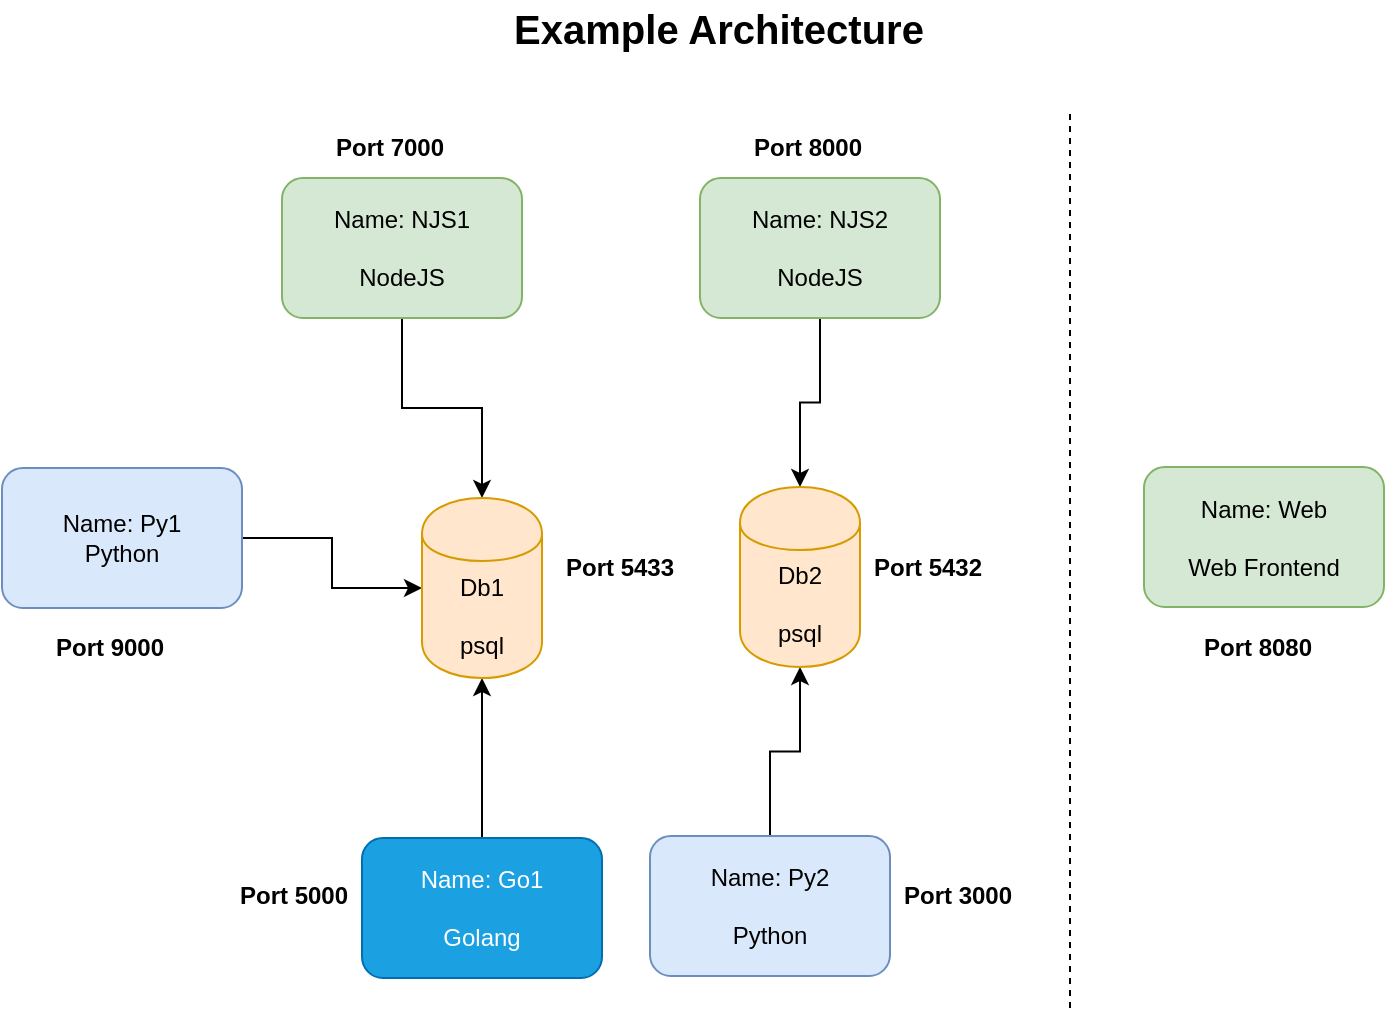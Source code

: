 <mxfile version="10.5.5" type="device"><diagram id="nauaSYXp1gsy5ivYwOJk" name="Page-1"><mxGraphModel dx="918" dy="555" grid="1" gridSize="10" guides="1" tooltips="1" connect="1" arrows="1" fold="1" page="1" pageScale="1" pageWidth="850" pageHeight="1100" math="0" shadow="0"><root><mxCell id="0"/><mxCell id="1" parent="0"/><mxCell id="93iTRA1JfwhMFqF6MwlR-8" style="edgeStyle=orthogonalEdgeStyle;rounded=0;orthogonalLoop=1;jettySize=auto;html=1;" edge="1" parent="1" source="93iTRA1JfwhMFqF6MwlR-1" target="93iTRA1JfwhMFqF6MwlR-6"><mxGeometry relative="1" as="geometry"/></mxCell><mxCell id="93iTRA1JfwhMFqF6MwlR-1" value="Name: NJS1&lt;br&gt;&lt;br&gt;NodeJS " style="rounded=1;whiteSpace=wrap;html=1;fillColor=#d5e8d4;strokeColor=#82b366;" vertex="1" parent="1"><mxGeometry x="210" y="110" width="120" height="70" as="geometry"/></mxCell><mxCell id="93iTRA1JfwhMFqF6MwlR-9" style="edgeStyle=orthogonalEdgeStyle;rounded=0;orthogonalLoop=1;jettySize=auto;html=1;entryX=0.5;entryY=0;entryDx=0;entryDy=0;" edge="1" parent="1" source="93iTRA1JfwhMFqF6MwlR-2" target="93iTRA1JfwhMFqF6MwlR-7"><mxGeometry relative="1" as="geometry"/></mxCell><mxCell id="93iTRA1JfwhMFqF6MwlR-2" value="Name: NJS2&lt;br&gt;&lt;br&gt;NodeJS " style="rounded=1;whiteSpace=wrap;html=1;fillColor=#d5e8d4;strokeColor=#82b366;" vertex="1" parent="1"><mxGeometry x="419" y="110" width="120" height="70" as="geometry"/></mxCell><mxCell id="93iTRA1JfwhMFqF6MwlR-14" style="edgeStyle=orthogonalEdgeStyle;rounded=0;orthogonalLoop=1;jettySize=auto;html=1;" edge="1" parent="1" source="93iTRA1JfwhMFqF6MwlR-3" target="93iTRA1JfwhMFqF6MwlR-6"><mxGeometry relative="1" as="geometry"/></mxCell><mxCell id="93iTRA1JfwhMFqF6MwlR-3" value="Name: Py1&lt;br&gt;Python" style="rounded=1;whiteSpace=wrap;html=1;fillColor=#dae8fc;strokeColor=#6c8ebf;" vertex="1" parent="1"><mxGeometry x="70" y="255" width="120" height="70" as="geometry"/></mxCell><mxCell id="93iTRA1JfwhMFqF6MwlR-12" style="edgeStyle=orthogonalEdgeStyle;rounded=0;orthogonalLoop=1;jettySize=auto;html=1;" edge="1" parent="1" source="93iTRA1JfwhMFqF6MwlR-4" target="93iTRA1JfwhMFqF6MwlR-7"><mxGeometry relative="1" as="geometry"/></mxCell><mxCell id="93iTRA1JfwhMFqF6MwlR-4" value="&lt;div&gt;Name: Py2&lt;/div&gt;&lt;div&gt;&lt;br&gt;&lt;/div&gt;Python" style="rounded=1;whiteSpace=wrap;html=1;fillColor=#dae8fc;strokeColor=#6c8ebf;" vertex="1" parent="1"><mxGeometry x="394" y="439" width="120" height="70" as="geometry"/></mxCell><mxCell id="93iTRA1JfwhMFqF6MwlR-11" style="edgeStyle=orthogonalEdgeStyle;rounded=0;orthogonalLoop=1;jettySize=auto;html=1;entryX=0.5;entryY=1;entryDx=0;entryDy=0;" edge="1" parent="1" source="93iTRA1JfwhMFqF6MwlR-5" target="93iTRA1JfwhMFqF6MwlR-6"><mxGeometry relative="1" as="geometry"/></mxCell><mxCell id="93iTRA1JfwhMFqF6MwlR-5" value="&lt;div&gt;Name: Go1&lt;/div&gt;&lt;div&gt;&lt;br&gt;&lt;/div&gt;Golang" style="rounded=1;whiteSpace=wrap;html=1;fillColor=#1ba1e2;strokeColor=#006EAF;fontColor=#ffffff;" vertex="1" parent="1"><mxGeometry x="250" y="440" width="120" height="70" as="geometry"/></mxCell><mxCell id="93iTRA1JfwhMFqF6MwlR-6" value="&lt;div&gt;Db1&lt;/div&gt;&lt;div&gt;&lt;br&gt;&lt;/div&gt;&lt;div&gt;psql&lt;br&gt;&lt;/div&gt;" style="shape=cylinder;whiteSpace=wrap;html=1;boundedLbl=1;backgroundOutline=1;fillColor=#ffe6cc;strokeColor=#d79b00;" vertex="1" parent="1"><mxGeometry x="280" y="270" width="60" height="90" as="geometry"/></mxCell><mxCell id="93iTRA1JfwhMFqF6MwlR-7" value="&lt;div&gt;Db2&lt;/div&gt;&lt;div&gt;&lt;br&gt;&lt;/div&gt;&lt;div&gt;psql&lt;/div&gt;" style="shape=cylinder;whiteSpace=wrap;html=1;boundedLbl=1;backgroundOutline=1;fillColor=#ffe6cc;strokeColor=#d79b00;" vertex="1" parent="1"><mxGeometry x="439" y="264.5" width="60" height="90" as="geometry"/></mxCell><mxCell id="93iTRA1JfwhMFqF6MwlR-15" value="&lt;div&gt;Port 5432&lt;/div&gt;&lt;div&gt;&lt;br&gt;&lt;/div&gt;" style="text;html=1;resizable=0;points=[];autosize=1;align=left;verticalAlign=top;spacingTop=-4;fontStyle=1" vertex="1" parent="1"><mxGeometry x="504" y="294.5" width="70" height="30" as="geometry"/></mxCell><mxCell id="93iTRA1JfwhMFqF6MwlR-16" value="Port 5433" style="text;html=1;resizable=0;points=[];autosize=1;align=left;verticalAlign=top;spacingTop=-4;fontStyle=1" vertex="1" parent="1"><mxGeometry x="350" y="295" width="70" height="20" as="geometry"/></mxCell><mxCell id="93iTRA1JfwhMFqF6MwlR-17" value="&lt;div&gt;Port 8000&lt;/div&gt;&lt;div&gt;&lt;br&gt;&lt;/div&gt;" style="text;html=1;resizable=0;points=[];autosize=1;align=left;verticalAlign=top;spacingTop=-4;fontStyle=1" vertex="1" parent="1"><mxGeometry x="444" y="85" width="70" height="30" as="geometry"/></mxCell><mxCell id="93iTRA1JfwhMFqF6MwlR-20" value="&lt;div&gt;Port 9000&lt;br&gt;&lt;/div&gt;" style="text;html=1;resizable=0;points=[];autosize=1;align=left;verticalAlign=top;spacingTop=-4;fontStyle=1" vertex="1" parent="1"><mxGeometry x="95" y="334.5" width="70" height="20" as="geometry"/></mxCell><mxCell id="93iTRA1JfwhMFqF6MwlR-21" value="&lt;div&gt;Port 3000&lt;/div&gt;&lt;div&gt;&lt;br&gt;&lt;/div&gt;" style="text;html=1;resizable=0;points=[];autosize=1;align=left;verticalAlign=top;spacingTop=-4;fontStyle=1" vertex="1" parent="1"><mxGeometry x="519" y="459" width="70" height="30" as="geometry"/></mxCell><mxCell id="93iTRA1JfwhMFqF6MwlR-22" value="Port 5000" style="text;html=1;resizable=0;points=[];autosize=1;align=left;verticalAlign=top;spacingTop=-4;fontStyle=1" vertex="1" parent="1"><mxGeometry x="187" y="459" width="70" height="20" as="geometry"/></mxCell><mxCell id="93iTRA1JfwhMFqF6MwlR-23" value="Port 7000" style="text;html=1;resizable=0;points=[];autosize=1;align=left;verticalAlign=top;spacingTop=-4;fontStyle=1" vertex="1" parent="1"><mxGeometry x="235" y="85" width="70" height="20" as="geometry"/></mxCell><mxCell id="93iTRA1JfwhMFqF6MwlR-25" value="Name: Web&lt;br&gt;&lt;br&gt;Web Frontend" style="rounded=1;whiteSpace=wrap;html=1;fillColor=#d5e8d4;strokeColor=#82b366;" vertex="1" parent="1"><mxGeometry x="641" y="254.5" width="120" height="70" as="geometry"/></mxCell><mxCell id="93iTRA1JfwhMFqF6MwlR-26" value="Port 8080" style="text;html=1;resizable=0;points=[];autosize=1;align=left;verticalAlign=top;spacingTop=-4;fontStyle=1" vertex="1" parent="1"><mxGeometry x="669" y="334.5" width="70" height="20" as="geometry"/></mxCell><mxCell id="93iTRA1JfwhMFqF6MwlR-28" value="" style="endArrow=none;dashed=1;html=1;fontColor=#FFC02B;labelBorderColor=#FF9E4A;align=center;verticalAlign=middle;" edge="1" parent="1"><mxGeometry width="50" height="50" relative="1" as="geometry"><mxPoint x="604" y="525" as="sourcePoint"/><mxPoint x="604" y="75" as="targetPoint"/></mxGeometry></mxCell><mxCell id="93iTRA1JfwhMFqF6MwlR-29" value="Example Architecture" style="text;html=1;resizable=0;points=[];autosize=1;align=center;verticalAlign=top;spacingTop=-4;fontStyle=1;fontSize=20;" vertex="1" parent="1"><mxGeometry x="363" y="21" width="130" height="20" as="geometry"/></mxCell></root></mxGraphModel></diagram></mxfile>